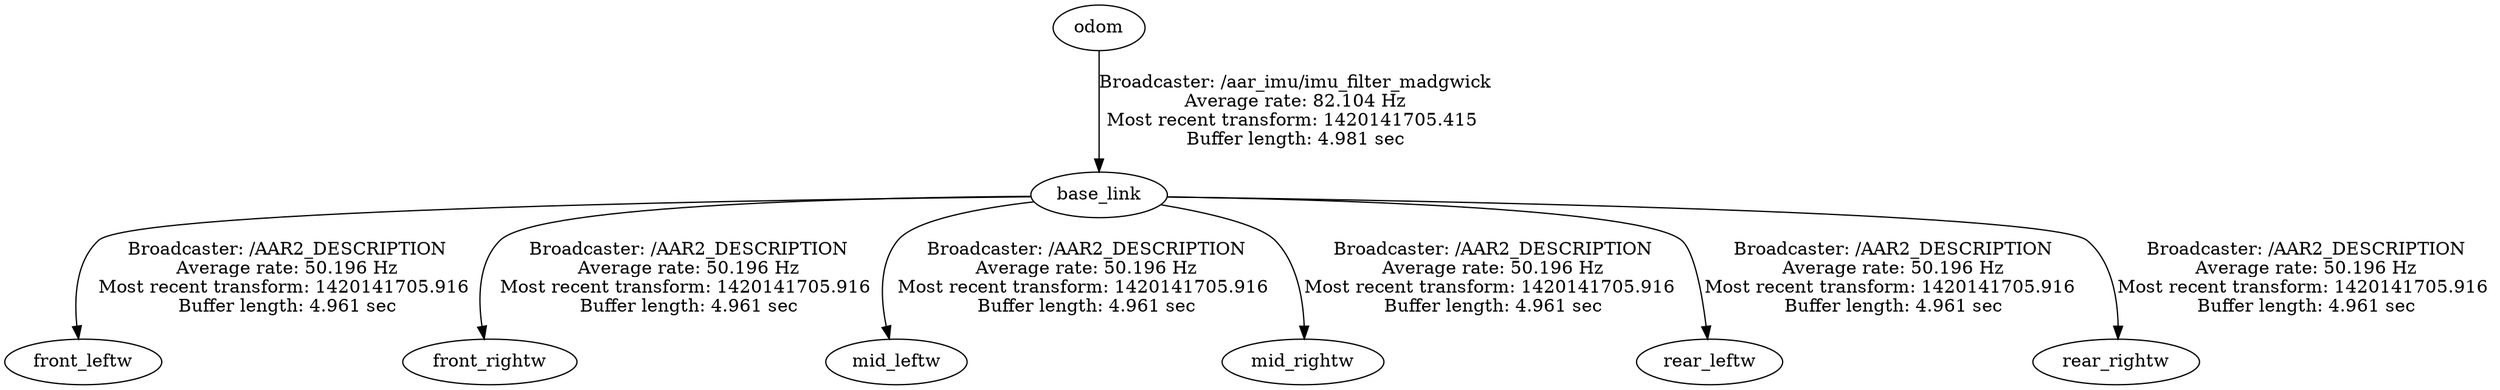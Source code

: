 digraph G {
"odom" -> "base_link"[label="Broadcaster: /aar_imu/imu_filter_madgwick\nAverage rate: 82.104 Hz\nMost recent transform: 1420141705.415 \nBuffer length: 4.981 sec\n"];
"base_link" -> "front_leftw"[label="Broadcaster: /AAR2_DESCRIPTION\nAverage rate: 50.196 Hz\nMost recent transform: 1420141705.916 \nBuffer length: 4.961 sec\n"];
"base_link" -> "front_rightw"[label="Broadcaster: /AAR2_DESCRIPTION\nAverage rate: 50.196 Hz\nMost recent transform: 1420141705.916 \nBuffer length: 4.961 sec\n"];
"base_link" -> "mid_leftw"[label="Broadcaster: /AAR2_DESCRIPTION\nAverage rate: 50.196 Hz\nMost recent transform: 1420141705.916 \nBuffer length: 4.961 sec\n"];
"base_link" -> "mid_rightw"[label="Broadcaster: /AAR2_DESCRIPTION\nAverage rate: 50.196 Hz\nMost recent transform: 1420141705.916 \nBuffer length: 4.961 sec\n"];
"base_link" -> "rear_leftw"[label="Broadcaster: /AAR2_DESCRIPTION\nAverage rate: 50.196 Hz\nMost recent transform: 1420141705.916 \nBuffer length: 4.961 sec\n"];
"base_link" -> "rear_rightw"[label="Broadcaster: /AAR2_DESCRIPTION\nAverage rate: 50.196 Hz\nMost recent transform: 1420141705.916 \nBuffer length: 4.961 sec\n"];
}